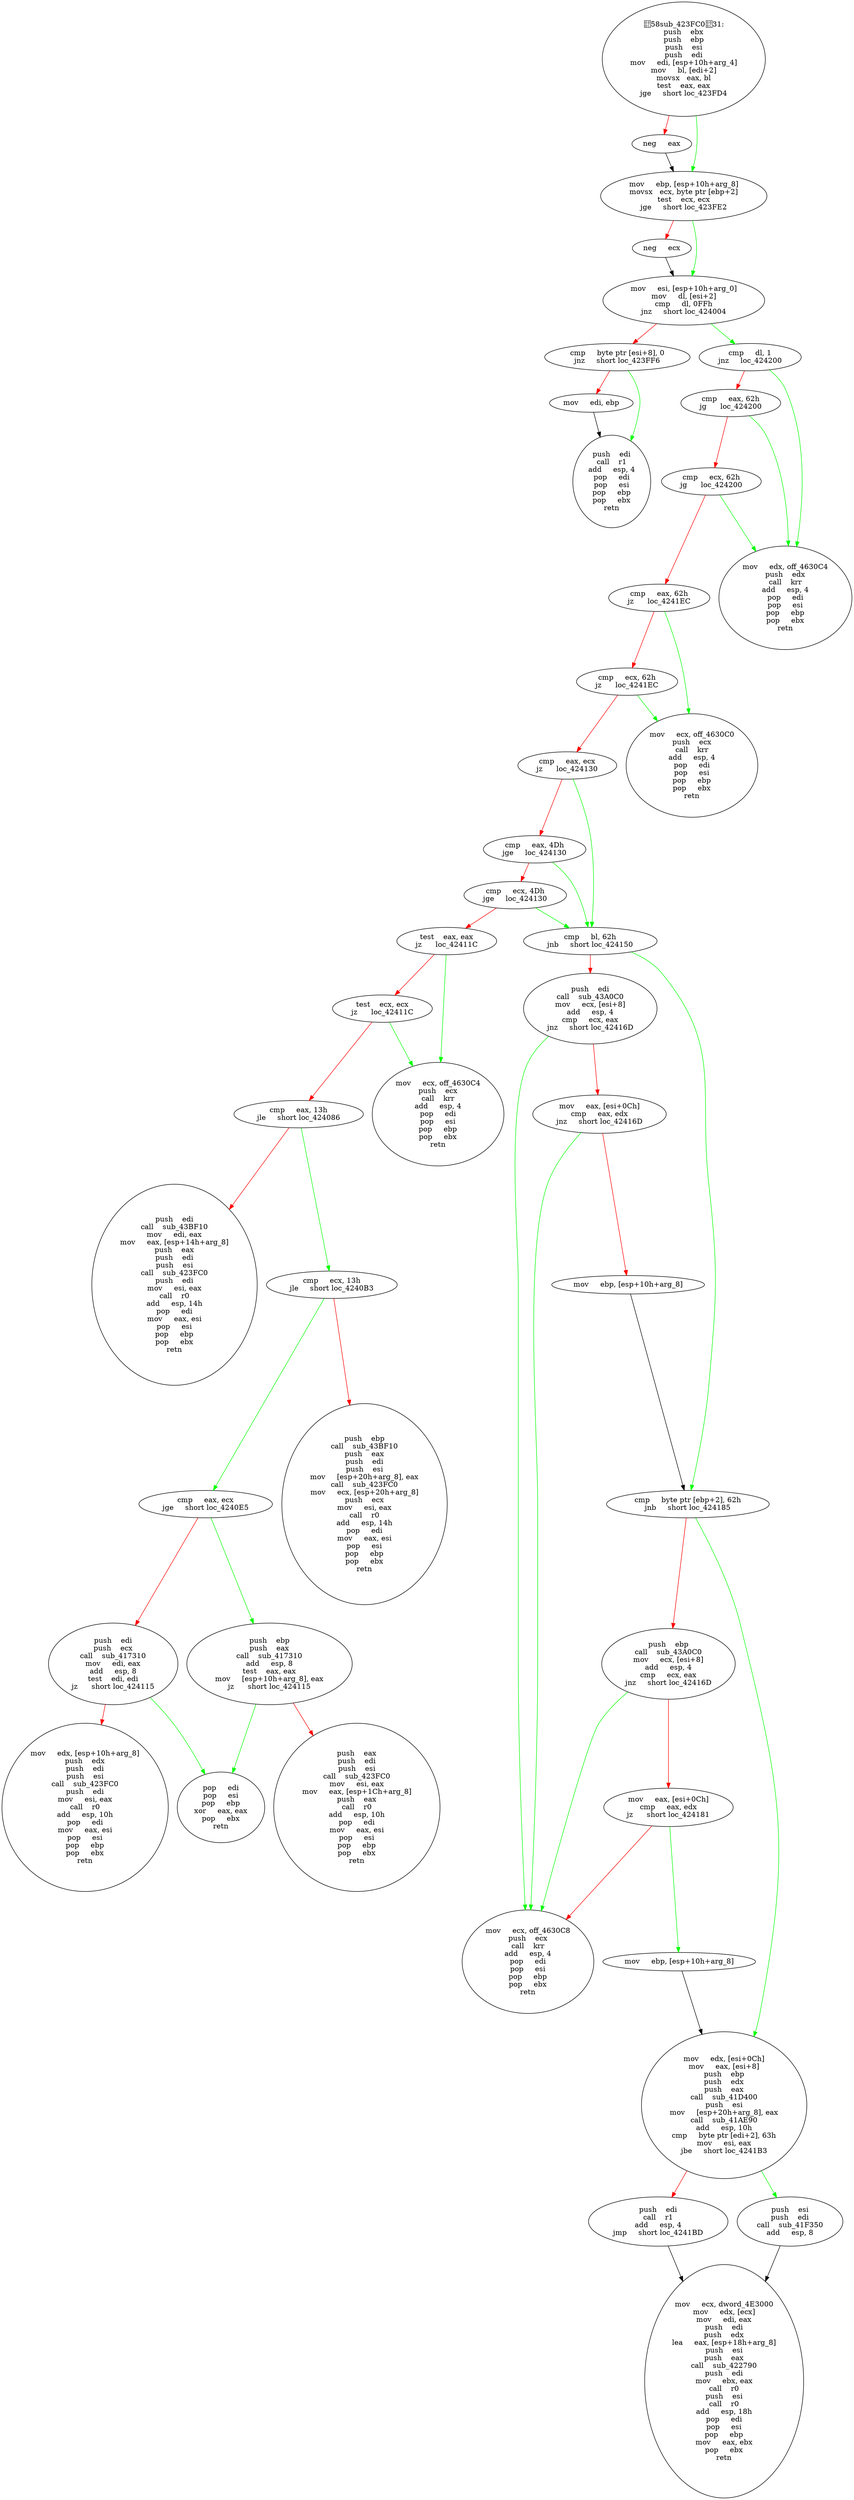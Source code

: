 digraph G{
Node0 [label = "58sub_423FC031:
push    ebx
push    ebp
push    esi
push    edi
mov     edi, [esp+10h+arg_4]
mov     bl, [edi+2]
movsx   eax, bl
test    eax, eax
jge     short loc_423FD4"]
Node1 [label = "neg     eax"]
Node2 [label = "mov     ebp, [esp+10h+arg_8]
movsx   ecx, byte ptr [ebp+2]
test    ecx, ecx
jge     short loc_423FE2"]
Node3 [label = "neg     ecx"]
Node4 [label = "mov     esi, [esp+10h+arg_0]
mov     dl, [esi+2]
cmp     dl, 0FFh
jnz     short loc_424004"]
Node5 [label = "cmp     byte ptr [esi+8], 0
jnz     short loc_423FF6"]
Node6 [label = "mov     edi, ebp"]
Node7 [label = "push    edi
call    r1
add     esp, 4
pop     edi
pop     esi
pop     ebp
pop     ebx
retn"]
Node8 [label = "cmp     dl, 1
jnz     loc_424200"]
Node9 [label = "cmp     eax, 62h
jg      loc_424200"]
Node10 [label = "cmp     ecx, 62h
jg      loc_424200"]
Node11 [label = "cmp     eax, 62h
jz      loc_4241EC"]
Node12 [label = "cmp     ecx, 62h
jz      loc_4241EC"]
Node13 [label = "cmp     eax, ecx
jz      loc_424130"]
Node14 [label = "cmp     eax, 4Dh
jge     loc_424130"]
Node15 [label = "cmp     ecx, 4Dh
jge     loc_424130"]
Node16 [label = "test    eax, eax
jz      loc_42411C"]
Node17 [label = "test    ecx, ecx
jz      loc_42411C"]
Node18 [label = "cmp     eax, 13h
jle     short loc_424086"]
Node19 [label = "push    edi
call    sub_43BF10
mov     edi, eax
mov     eax, [esp+14h+arg_8]
push    eax
push    edi
push    esi
call    sub_423FC0
push    edi
mov     esi, eax
call    r0
add     esp, 14h
pop     edi
mov     eax, esi
pop     esi
pop     ebp
pop     ebx
retn"]
Node20 [label = "cmp     ecx, 13h
jle     short loc_4240B3"]
Node21 [label = "push    ebp
call    sub_43BF10
push    eax
push    edi
push    esi
mov     [esp+20h+arg_8], eax
call    sub_423FC0
mov     ecx, [esp+20h+arg_8]
push    ecx
mov     esi, eax
call    r0
add     esp, 14h
pop     edi
mov     eax, esi
pop     esi
pop     ebp
pop     ebx
retn"]
Node22 [label = "cmp     eax, ecx
jge     short loc_4240E5"]
Node23 [label = "push    edi
push    ecx
call    sub_417310
mov     edi, eax
add     esp, 8
test    edi, edi
jz      short loc_424115"]
Node24 [label = "mov     edx, [esp+10h+arg_8]
push    edx
push    edi
push    esi
call    sub_423FC0
push    edi
mov     esi, eax
call    r0
add     esp, 10h
pop     edi
mov     eax, esi
pop     esi
pop     ebp
pop     ebx
retn"]
Node25 [label = "push    ebp
push    eax
call    sub_417310
add     esp, 8
test    eax, eax
mov     [esp+10h+arg_8], eax
jz      short loc_424115"]
Node26 [label = "push    eax
push    edi
push    esi
call    sub_423FC0
mov     esi, eax
mov     eax, [esp+1Ch+arg_8]
push    eax
call    r0
add     esp, 10h
pop     edi
mov     eax, esi
pop     esi
pop     ebp
pop     ebx
retn"]
Node27 [label = "pop     edi
pop     esi
pop     ebp
xor     eax, eax
pop     ebx
retn"]
Node28 [label = "mov     ecx, off_4630C4
push    ecx
call    krr
add     esp, 4
pop     edi
pop     esi
pop     ebp
pop     ebx
retn"]
Node29 [label = "cmp     bl, 62h
jnb     short loc_424150"]
Node30 [label = "push    edi
call    sub_43A0C0
mov     ecx, [esi+8]
add     esp, 4
cmp     ecx, eax
jnz     short loc_42416D"]
Node31 [label = "mov     eax, [esi+0Ch]
cmp     eax, edx
jnz     short loc_42416D"]
Node32 [label = "mov     ebp, [esp+10h+arg_8]"]
Node33 [label = "cmp     byte ptr [ebp+2], 62h
jnb     short loc_424185"]
Node34 [label = "push    ebp
call    sub_43A0C0
mov     ecx, [esi+8]
add     esp, 4
cmp     ecx, eax
jnz     short loc_42416D"]
Node35 [label = "mov     eax, [esi+0Ch]
cmp     eax, edx
jz      short loc_424181"]
Node36 [label = "mov     ecx, off_4630C8
push    ecx
call    krr
add     esp, 4
pop     edi
pop     esi
pop     ebp
pop     ebx
retn"]
Node37 [label = "mov     ebp, [esp+10h+arg_8]"]
Node38 [label = "mov     edx, [esi+0Ch]
mov     eax, [esi+8]
push    ebp
push    edx
push    eax
call    sub_41D400
push    esi
mov     [esp+20h+arg_8], eax
call    sub_41AE90
add     esp, 10h
cmp     byte ptr [edi+2], 63h
mov     esi, eax
jbe     short loc_4241B3"]
Node39 [label = "push    edi
call    r1
add     esp, 4
jmp     short loc_4241BD"]
Node40 [label = "push    esi
push    edi
call    sub_41F350
add     esp, 8"]
Node41 [label = "mov     ecx, dword_4E3000
mov     edx, [ecx]
mov     edi, eax
push    edi
push    edx
lea     eax, [esp+18h+arg_8]
push    esi
push    eax
call    sub_422790
push    edi
mov     ebx, eax
call    r0
push    esi
call    r0
add     esp, 18h
pop     edi
pop     esi
pop     ebp
mov     eax, ebx
pop     ebx
retn"]
Node42 [label = "mov     ecx, off_4630C0
push    ecx
call    krr
add     esp, 4
pop     edi
pop     esi
pop     ebp
pop     ebx
retn"]
Node43 [label = "mov     edx, off_4630C4
push    edx
call    krr
add     esp, 4
pop     edi
pop     esi
pop     ebp
pop     ebx
retn"]
Node0 -> Node1 [color = "red"]
Node0 -> Node2 [color = "green"]
Node1 -> Node2 [color = "black"]
Node2 -> Node3 [color = "red"]
Node2 -> Node4 [color = "green"]
Node3 -> Node4 [color = "black"]
Node4 -> Node5 [color = "red"]
Node4 -> Node8 [color = "green"]
Node5 -> Node6 [color = "red"]
Node5 -> Node7 [color = "green"]
Node6 -> Node7 [color = "black"]
Node8 -> Node9 [color = "red"]
Node8 -> Node43 [color = "green"]
Node9 -> Node10 [color = "red"]
Node9 -> Node43 [color = "green"]
Node10 -> Node11 [color = "red"]
Node10 -> Node43 [color = "green"]
Node11 -> Node12 [color = "red"]
Node11 -> Node42 [color = "green"]
Node12 -> Node13 [color = "red"]
Node12 -> Node42 [color = "green"]
Node13 -> Node14 [color = "red"]
Node13 -> Node29 [color = "green"]
Node14 -> Node15 [color = "red"]
Node14 -> Node29 [color = "green"]
Node15 -> Node16 [color = "red"]
Node15 -> Node29 [color = "green"]
Node16 -> Node17 [color = "red"]
Node16 -> Node28 [color = "green"]
Node17 -> Node18 [color = "red"]
Node17 -> Node28 [color = "green"]
Node18 -> Node19 [color = "red"]
Node18 -> Node20 [color = "green"]
Node20 -> Node21 [color = "red"]
Node20 -> Node22 [color = "green"]
Node22 -> Node23 [color = "red"]
Node22 -> Node25 [color = "green"]
Node23 -> Node24 [color = "red"]
Node23 -> Node27 [color = "green"]
Node25 -> Node26 [color = "red"]
Node25 -> Node27 [color = "green"]
Node29 -> Node30 [color = "red"]
Node29 -> Node33 [color = "green"]
Node30 -> Node31 [color = "red"]
Node30 -> Node36 [color = "green"]
Node31 -> Node32 [color = "red"]
Node31 -> Node36 [color = "green"]
Node32 -> Node33 [color = "black"]
Node33 -> Node34 [color = "red"]
Node33 -> Node38 [color = "green"]
Node34 -> Node35 [color = "red"]
Node34 -> Node36 [color = "green"]
Node35 -> Node36 [color = "red"]
Node35 -> Node37 [color = "green"]
Node37 -> Node38 [color = "black"]
Node38 -> Node39 [color = "red"]
Node38 -> Node40 [color = "green"]
Node39 -> Node41 [color = "black"]
Node40 -> Node41 [color = "black"]
}
